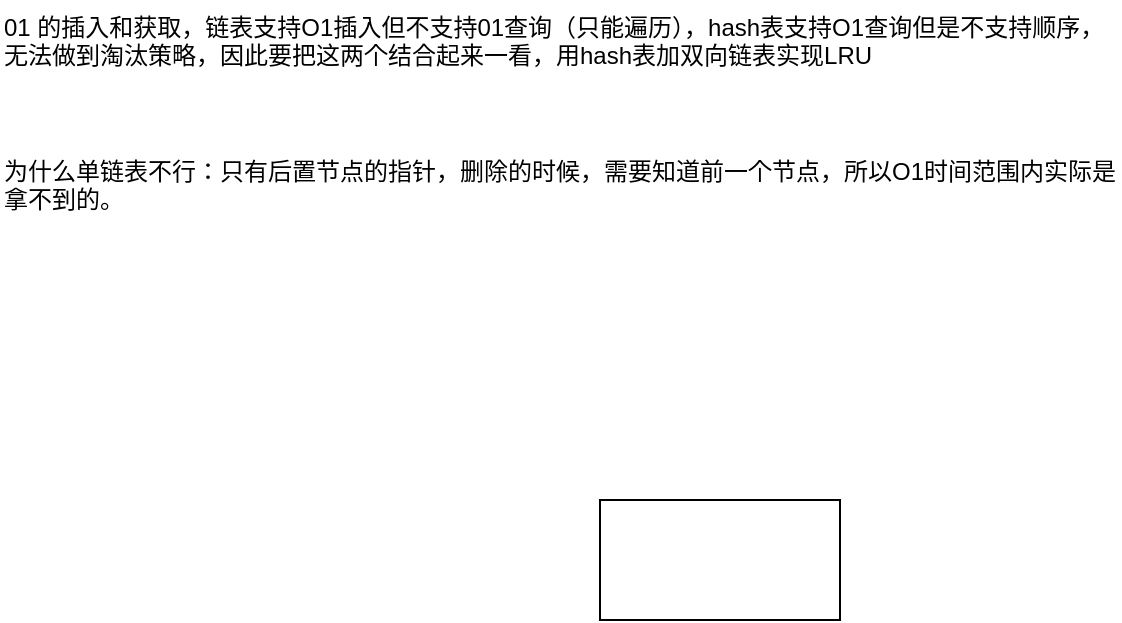 <mxfile version="28.0.4">
  <diagram name="第 1 页" id="6Qu8vDeIZZ7iSdbmC2fp">
    <mxGraphModel dx="1117" dy="598" grid="1" gridSize="10" guides="1" tooltips="1" connect="1" arrows="1" fold="1" page="1" pageScale="1" pageWidth="827" pageHeight="1169" math="0" shadow="0">
      <root>
        <mxCell id="0" />
        <mxCell id="1" parent="0" />
        <mxCell id="DYq5I0MkV7CGvvUD-ORN-1" value="" style="rounded=0;whiteSpace=wrap;html=1;" vertex="1" parent="1">
          <mxGeometry x="350" y="280" width="120" height="60" as="geometry" />
        </mxCell>
        <mxCell id="DYq5I0MkV7CGvvUD-ORN-2" value="01 的插入和获取，链表支持O1插入但不支持01查询（只能遍历），hash表支持O1查询但是不支持顺序，无法做到淘汰策略，因此要把这两个结合起来一看，用hash表加双向链表实现LRU&lt;div&gt;&lt;br&gt;&lt;/div&gt;&lt;div&gt;&lt;br&gt;&lt;/div&gt;&lt;div&gt;&lt;br&gt;&lt;/div&gt;&lt;div&gt;为什么单链表不行：只有后置节点的指针，删除的时候，需要知道前一个节点，所以O1时间范围内实际是拿不到的。&lt;/div&gt;" style="text;html=1;align=left;verticalAlign=top;whiteSpace=wrap;rounded=0;" vertex="1" parent="1">
          <mxGeometry x="50" y="30" width="560" height="150" as="geometry" />
        </mxCell>
      </root>
    </mxGraphModel>
  </diagram>
</mxfile>
